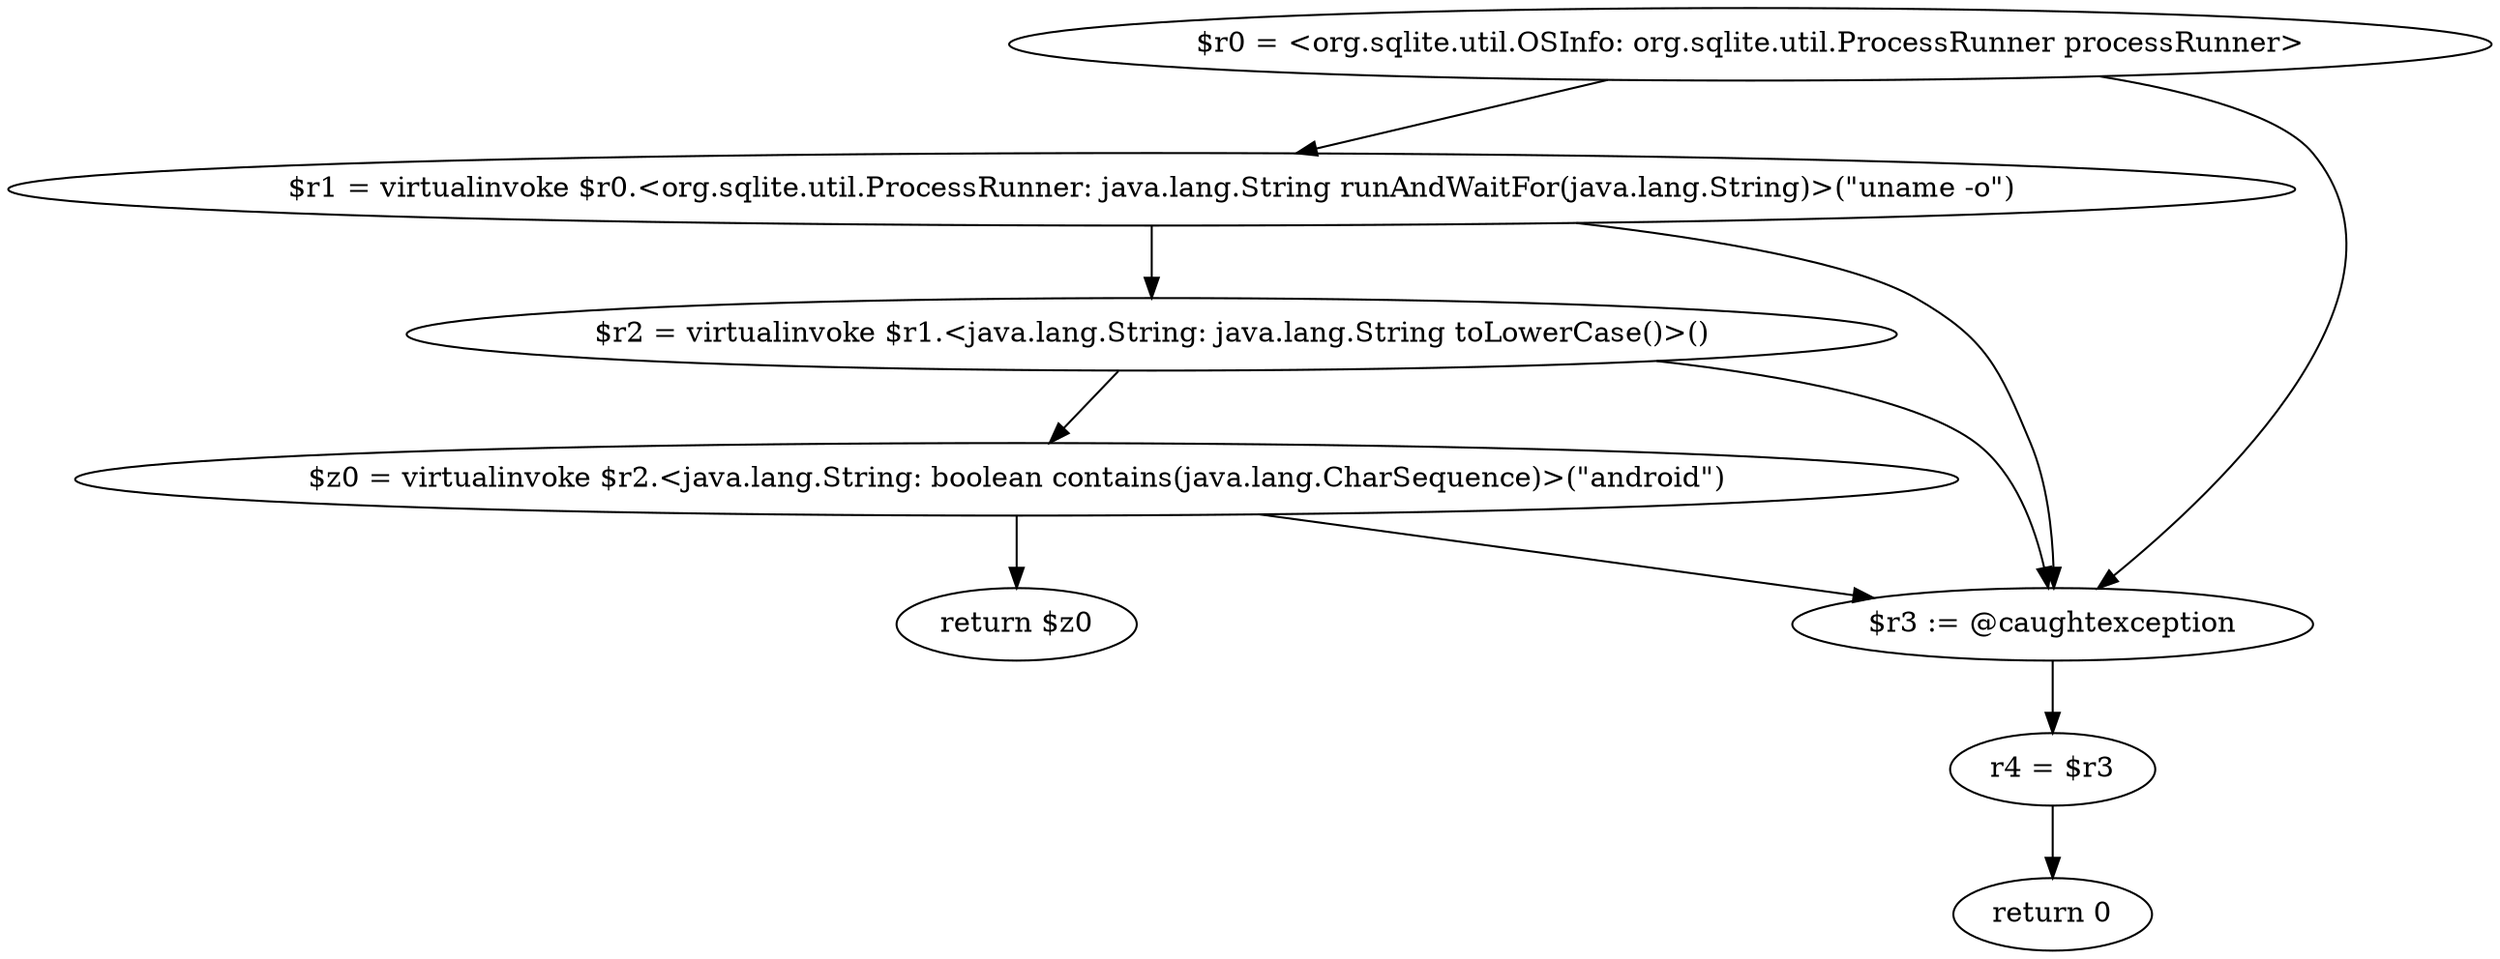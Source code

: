 digraph "unitGraph" {
    "$r0 = <org.sqlite.util.OSInfo: org.sqlite.util.ProcessRunner processRunner>"
    "$r1 = virtualinvoke $r0.<org.sqlite.util.ProcessRunner: java.lang.String runAndWaitFor(java.lang.String)>(\"uname -o\")"
    "$r2 = virtualinvoke $r1.<java.lang.String: java.lang.String toLowerCase()>()"
    "$z0 = virtualinvoke $r2.<java.lang.String: boolean contains(java.lang.CharSequence)>(\"android\")"
    "return $z0"
    "$r3 := @caughtexception"
    "r4 = $r3"
    "return 0"
    "$r0 = <org.sqlite.util.OSInfo: org.sqlite.util.ProcessRunner processRunner>"->"$r1 = virtualinvoke $r0.<org.sqlite.util.ProcessRunner: java.lang.String runAndWaitFor(java.lang.String)>(\"uname -o\")";
    "$r0 = <org.sqlite.util.OSInfo: org.sqlite.util.ProcessRunner processRunner>"->"$r3 := @caughtexception";
    "$r1 = virtualinvoke $r0.<org.sqlite.util.ProcessRunner: java.lang.String runAndWaitFor(java.lang.String)>(\"uname -o\")"->"$r2 = virtualinvoke $r1.<java.lang.String: java.lang.String toLowerCase()>()";
    "$r1 = virtualinvoke $r0.<org.sqlite.util.ProcessRunner: java.lang.String runAndWaitFor(java.lang.String)>(\"uname -o\")"->"$r3 := @caughtexception";
    "$r2 = virtualinvoke $r1.<java.lang.String: java.lang.String toLowerCase()>()"->"$z0 = virtualinvoke $r2.<java.lang.String: boolean contains(java.lang.CharSequence)>(\"android\")";
    "$r2 = virtualinvoke $r1.<java.lang.String: java.lang.String toLowerCase()>()"->"$r3 := @caughtexception";
    "$z0 = virtualinvoke $r2.<java.lang.String: boolean contains(java.lang.CharSequence)>(\"android\")"->"return $z0";
    "$z0 = virtualinvoke $r2.<java.lang.String: boolean contains(java.lang.CharSequence)>(\"android\")"->"$r3 := @caughtexception";
    "$r3 := @caughtexception"->"r4 = $r3";
    "r4 = $r3"->"return 0";
}
